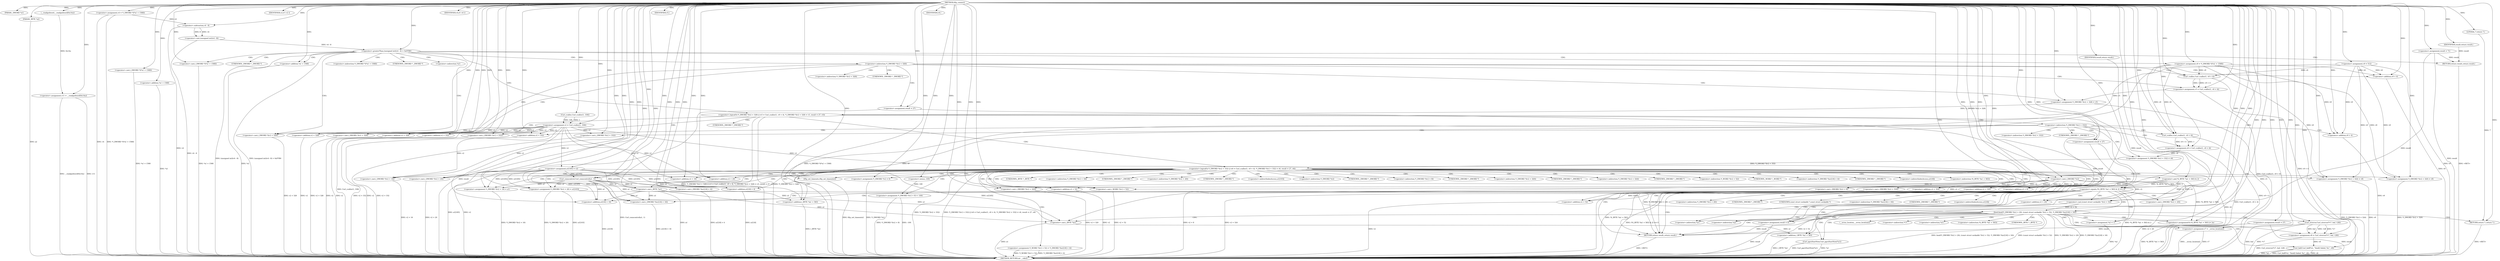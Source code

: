 digraph tftp_connect {  
"1000111" [label = "(METHOD,tftp_connect)" ]
"1000385" [label = "(METHOD_RETURN,int __cdecl)" ]
"1000112" [label = "(PARAM,_DWORD *a1)" ]
"1000113" [label = "(PARAM,_BYTE *a2)" ]
"1000125" [label = "(<operator>.assignment,v11 = __readgsdword(0x14u))" ]
"1000127" [label = "(__readgsdword,__readgsdword(0x14u))" ]
"1000129" [label = "(<operator>.assignment,v2 = Curl_ccalloc(1, 336))" ]
"1000131" [label = "(Curl_ccalloc,Curl_ccalloc(1, 336))" ]
"1000134" [label = "(<operator>.assignment,a1[185] = v2)" ]
"1000139" [label = "(<operator>.assignment,result = 27)" ]
"1000143" [label = "(IDENTIFIER,v2,if ( v2 ))" ]
"1000145" [label = "(<operator>.assignment,v4 = *(_DWORD *)(*a1 + 1568))" ]
"1000148" [label = "(<operator>.cast,(_DWORD *)(*a1 + 1568))" ]
"1000150" [label = "(<operator>.addition,*a1 + 1568)" ]
"1000155" [label = "(IDENTIFIER,v4,if ( v4 ))" ]
"1000157" [label = "(<operator>.assignment,result = 71)" ]
"1000161" [label = "(<operator>.greaterThan,(unsigned int)(v4 - 8) > 0xFFB0)" ]
"1000162" [label = "(<operator>.cast,(unsigned int)(v4 - 8))" ]
"1000164" [label = "(<operator>.subtraction,v4 - 8)" ]
"1000168" [label = "(RETURN,return result;,return result;)" ]
"1000169" [label = "(IDENTIFIER,result,return result;)" ]
"1000170" [label = "(<operator>.assignment,v9 = *(_DWORD *)(*a1 + 1568))" ]
"1000173" [label = "(<operator>.cast,(_DWORD *)(*a1 + 1568))" ]
"1000175" [label = "(<operator>.addition,*a1 + 1568)" ]
"1000181" [label = "(<operator>.assignment,v9 = 512)" ]
"1000185" [label = "(<operator>.logicalOr,*(_DWORD *)(v2 + 328) || (v5 = Curl_ccalloc(1, v9 + 4), *(_DWORD *)(v2 + 328) = v5, result = 27, v5))" ]
"1000187" [label = "(<operator>.cast,(_DWORD *)(v2 + 328))" ]
"1000189" [label = "(<operator>.addition,v2 + 328)" ]
"1000193" [label = "(<operator>.assignment,v5 = Curl_ccalloc(1, v9 + 4))" ]
"1000195" [label = "(Curl_ccalloc,Curl_ccalloc(1, v9 + 4))" ]
"1000197" [label = "(<operator>.addition,v9 + 4)" ]
"1000201" [label = "(<operator>.assignment,*(_DWORD *)(v2 + 328) = v5)" ]
"1000203" [label = "(<operator>.cast,(_DWORD *)(v2 + 328))" ]
"1000205" [label = "(<operator>.addition,v2 + 328)" ]
"1000210" [label = "(<operator>.assignment,result = 27)" ]
"1000213" [label = "(IDENTIFIER,v5,)" ]
"1000216" [label = "(<operator>.logicalOr,*(_DWORD *)(v2 + 332) || (v6 = Curl_ccalloc(1, v9 + 4), *(_DWORD *)(v2 + 332) = v6, result = 27, v6))" ]
"1000218" [label = "(<operator>.cast,(_DWORD *)(v2 + 332))" ]
"1000220" [label = "(<operator>.addition,v2 + 332)" ]
"1000224" [label = "(<operator>.assignment,v6 = Curl_ccalloc(1, v9 + 4))" ]
"1000226" [label = "(Curl_ccalloc,Curl_ccalloc(1, v9 + 4))" ]
"1000228" [label = "(<operator>.addition,v9 + 4)" ]
"1000232" [label = "(<operator>.assignment,*(_DWORD *)(v2 + 332) = v6)" ]
"1000234" [label = "(<operator>.cast,(_DWORD *)(v2 + 332))" ]
"1000236" [label = "(<operator>.addition,v2 + 332)" ]
"1000241" [label = "(<operator>.assignment,result = 27)" ]
"1000244" [label = "(IDENTIFIER,v6,)" ]
"1000246" [label = "(Curl_conncontrol,Curl_conncontrol(a1, 1))" ]
"1000249" [label = "(<operator>.assignment,*(_DWORD *)(v2 + 16) = a1)" ]
"1000251" [label = "(<operator>.cast,(_DWORD *)(v2 + 16))" ]
"1000253" [label = "(<operator>.addition,v2 + 16)" ]
"1000257" [label = "(<operator>.assignment,*(_DWORD *)(v2 + 20) = a1[103])" ]
"1000259" [label = "(<operator>.cast,(_DWORD *)(v2 + 20))" ]
"1000261" [label = "(<operator>.addition,v2 + 20)" ]
"1000267" [label = "(<operator>.assignment,*(_DWORD *)v2 = 0)" ]
"1000269" [label = "(<operator>.cast,(_DWORD *)v2)" ]
"1000273" [label = "(<operator>.assignment,*(_DWORD *)(v2 + 8) = -100)" ]
"1000275" [label = "(<operator>.cast,(_DWORD *)(v2 + 8))" ]
"1000277" [label = "(<operator>.addition,v2 + 8)" ]
"1000280" [label = "(<operator>.minus,-100)" ]
"1000282" [label = "(<operator>.assignment,*(_DWORD *)(v2 + 320) = v9)" ]
"1000284" [label = "(<operator>.cast,(_DWORD *)(v2 + 320))" ]
"1000286" [label = "(<operator>.addition,v2 + 320)" ]
"1000290" [label = "(<operator>.assignment,*(_DWORD *)(v2 + 324) = v9)" ]
"1000292" [label = "(<operator>.cast,(_DWORD *)(v2 + 324))" ]
"1000294" [label = "(<operator>.addition,v2 + 324)" ]
"1000298" [label = "(<operator>.assignment,*(_WORD *)(v2 + 52) = *(_DWORD *)(a1[18] + 4))" ]
"1000300" [label = "(<operator>.cast,(_WORD *)(v2 + 52))" ]
"1000302" [label = "(<operator>.addition,v2 + 52)" ]
"1000306" [label = "(<operator>.cast,(_DWORD *)(a1[18] + 4))" ]
"1000308" [label = "(<operator>.addition,a1[18] + 4)" ]
"1000313" [label = "(tftp_set_timeouts,tftp_set_timeouts())" ]
"1000315" [label = "(<operator>.equals,(*((_BYTE *)a1 + 583) & 2) == 0)" ]
"1000316" [label = "(<operator>.and,*((_BYTE *)a1 + 583) & 2)" ]
"1000318" [label = "(<operator>.addition,(_BYTE *)a1 + 583)" ]
"1000319" [label = "(<operator>.cast,(_BYTE *)a1)" ]
"1000327" [label = "(bind,bind(*(_DWORD *)(v2 + 20), (const struct sockaddr *)(v2 + 52), *(_DWORD *)(a1[18] + 16)))" ]
"1000329" [label = "(<operator>.cast,(_DWORD *)(v2 + 20))" ]
"1000331" [label = "(<operator>.addition,v2 + 20)" ]
"1000334" [label = "(<operator>.cast,(const struct sockaddr *)(v2 + 52))" ]
"1000336" [label = "(<operator>.addition,v2 + 52)" ]
"1000340" [label = "(<operator>.cast,(_DWORD *)(a1[18] + 16))" ]
"1000342" [label = "(<operator>.addition,a1[18] + 16)" ]
"1000348" [label = "(<operator>.assignment,v7 = __errno_location())" ]
"1000351" [label = "(<operator>.assignment,v8 = Curl_strerror(*v7, buf, 128))" ]
"1000353" [label = "(Curl_strerror,Curl_strerror(*v7, buf, 128))" ]
"1000358" [label = "(Curl_failf,Curl_failf(*a1, \"bind() failed; %s\", v8))" ]
"1000363" [label = "(RETURN,return 7;,return 7;)" ]
"1000364" [label = "(LITERAL,7,return 7;)" ]
"1000365" [label = "(<operators>.assignmentOr,*((_BYTE *)a1 + 583) |= 2u)" ]
"1000367" [label = "(<operator>.addition,(_BYTE *)a1 + 583)" ]
"1000368" [label = "(<operator>.cast,(_BYTE *)a1)" ]
"1000373" [label = "(Curl_pgrsStartNow,Curl_pgrsStartNow(*a1))" ]
"1000376" [label = "(<operator>.assignment,*a2 = 1)" ]
"1000380" [label = "(<operator>.assignment,result = 0)" ]
"1000383" [label = "(RETURN,return result;,return result;)" ]
"1000384" [label = "(IDENTIFIER,result,return result;)" ]
"1000172" [label = "(<operator>.indirection,*(_DWORD *)(*a1 + 1568))" ]
"1000174" [label = "(UNKNOWN,_DWORD *,_DWORD *)" ]
"1000176" [label = "(<operator>.indirection,*a1)" ]
"1000186" [label = "(<operator>.indirection,*(_DWORD *)(v2 + 328))" ]
"1000188" [label = "(UNKNOWN,_DWORD *,_DWORD *)" ]
"1000202" [label = "(<operator>.indirection,*(_DWORD *)(v2 + 328))" ]
"1000204" [label = "(UNKNOWN,_DWORD *,_DWORD *)" ]
"1000217" [label = "(<operator>.indirection,*(_DWORD *)(v2 + 332))" ]
"1000219" [label = "(UNKNOWN,_DWORD *,_DWORD *)" ]
"1000233" [label = "(<operator>.indirection,*(_DWORD *)(v2 + 332))" ]
"1000235" [label = "(UNKNOWN,_DWORD *,_DWORD *)" ]
"1000250" [label = "(<operator>.indirection,*(_DWORD *)(v2 + 16))" ]
"1000252" [label = "(UNKNOWN,_DWORD *,_DWORD *)" ]
"1000258" [label = "(<operator>.indirection,*(_DWORD *)(v2 + 20))" ]
"1000260" [label = "(UNKNOWN,_DWORD *,_DWORD *)" ]
"1000264" [label = "(<operator>.indirectIndexAccess,a1[103])" ]
"1000268" [label = "(<operator>.indirection,*(_DWORD *)v2)" ]
"1000270" [label = "(UNKNOWN,_DWORD *,_DWORD *)" ]
"1000274" [label = "(<operator>.indirection,*(_DWORD *)(v2 + 8))" ]
"1000276" [label = "(UNKNOWN,_DWORD *,_DWORD *)" ]
"1000283" [label = "(<operator>.indirection,*(_DWORD *)(v2 + 320))" ]
"1000285" [label = "(UNKNOWN,_DWORD *,_DWORD *)" ]
"1000291" [label = "(<operator>.indirection,*(_DWORD *)(v2 + 324))" ]
"1000293" [label = "(UNKNOWN,_DWORD *,_DWORD *)" ]
"1000299" [label = "(<operator>.indirection,*(_WORD *)(v2 + 52))" ]
"1000301" [label = "(UNKNOWN,_WORD *,_WORD *)" ]
"1000305" [label = "(<operator>.indirection,*(_DWORD *)(a1[18] + 4))" ]
"1000307" [label = "(UNKNOWN,_DWORD *,_DWORD *)" ]
"1000309" [label = "(<operator>.indirectIndexAccess,a1[18])" ]
"1000317" [label = "(<operator>.indirection,*((_BYTE *)a1 + 583))" ]
"1000320" [label = "(UNKNOWN,_BYTE *,_BYTE *)" ]
"1000328" [label = "(<operator>.indirection,*(_DWORD *)(v2 + 20))" ]
"1000330" [label = "(UNKNOWN,_DWORD *,_DWORD *)" ]
"1000335" [label = "(UNKNOWN,const struct sockaddr *,const struct sockaddr *)" ]
"1000339" [label = "(<operator>.indirection,*(_DWORD *)(a1[18] + 16))" ]
"1000341" [label = "(UNKNOWN,_DWORD *,_DWORD *)" ]
"1000343" [label = "(<operator>.indirectIndexAccess,a1[18])" ]
"1000350" [label = "(__errno_location,__errno_location())" ]
"1000354" [label = "(<operator>.indirection,*v7)" ]
"1000359" [label = "(<operator>.indirection,*a1)" ]
"1000366" [label = "(<operator>.indirection,*((_BYTE *)a1 + 583))" ]
"1000369" [label = "(UNKNOWN,_BYTE *,_BYTE *)" ]
"1000374" [label = "(<operator>.indirection,*a1)" ]
"1000377" [label = "(<operator>.indirection,*a2)" ]
  "1000368" -> "1000385"  [ label = "DDG: a1"] 
  "1000327" -> "1000385"  [ label = "DDG: bind(*(_DWORD *)(v2 + 20), (const struct sockaddr *)(v2 + 52), *(_DWORD *)(a1[18] + 16))"] 
  "1000292" -> "1000385"  [ label = "DDG: v2 + 324"] 
  "1000162" -> "1000385"  [ label = "DDG: v4 - 8"] 
  "1000161" -> "1000385"  [ label = "DDG: (unsigned int)(v4 - 8) > 0xFFB0"] 
  "1000340" -> "1000385"  [ label = "DDG: a1[18] + 16"] 
  "1000373" -> "1000385"  [ label = "DDG: *a1"] 
  "1000203" -> "1000385"  [ label = "DDG: v2 + 328"] 
  "1000113" -> "1000385"  [ label = "DDG: a2"] 
  "1000315" -> "1000385"  [ label = "DDG: *((_BYTE *)a1 + 583) & 2"] 
  "1000125" -> "1000385"  [ label = "DDG: __readgsdword(0x14u)"] 
  "1000187" -> "1000385"  [ label = "DDG: v2 + 328"] 
  "1000232" -> "1000385"  [ label = "DDG: v6"] 
  "1000351" -> "1000385"  [ label = "DDG: Curl_strerror(*v7, buf, 128)"] 
  "1000318" -> "1000385"  [ label = "DDG: (_BYTE *)a1"] 
  "1000319" -> "1000385"  [ label = "DDG: a1"] 
  "1000336" -> "1000385"  [ label = "DDG: v2"] 
  "1000306" -> "1000385"  [ label = "DDG: a1[18] + 4"] 
  "1000257" -> "1000385"  [ label = "DDG: *(_DWORD *)(v2 + 20)"] 
  "1000327" -> "1000385"  [ label = "DDG: (const struct sockaddr *)(v2 + 52)"] 
  "1000210" -> "1000385"  [ label = "DDG: result"] 
  "1000246" -> "1000385"  [ label = "DDG: Curl_conncontrol(a1, 1)"] 
  "1000313" -> "1000385"  [ label = "DDG: tftp_set_timeouts()"] 
  "1000216" -> "1000385"  [ label = "DDG: *(_DWORD *)(v2 + 332)"] 
  "1000228" -> "1000385"  [ label = "DDG: v9"] 
  "1000220" -> "1000385"  [ label = "DDG: v2"] 
  "1000353" -> "1000385"  [ label = "DDG: buf"] 
  "1000273" -> "1000385"  [ label = "DDG: *(_DWORD *)(v2 + 8)"] 
  "1000282" -> "1000385"  [ label = "DDG: *(_DWORD *)(v2 + 320)"] 
  "1000218" -> "1000385"  [ label = "DDG: v2 + 332"] 
  "1000224" -> "1000385"  [ label = "DDG: Curl_ccalloc(1, v9 + 4)"] 
  "1000367" -> "1000385"  [ label = "DDG: (_BYTE *)a1"] 
  "1000300" -> "1000385"  [ label = "DDG: v2 + 52"] 
  "1000249" -> "1000385"  [ label = "DDG: *(_DWORD *)(v2 + 16)"] 
  "1000267" -> "1000385"  [ label = "DDG: *(_DWORD *)v2"] 
  "1000148" -> "1000385"  [ label = "DDG: *a1 + 1568"] 
  "1000181" -> "1000385"  [ label = "DDG: v9"] 
  "1000145" -> "1000385"  [ label = "DDG: *(_DWORD *)(*a1 + 1568)"] 
  "1000251" -> "1000385"  [ label = "DDG: v2 + 16"] 
  "1000234" -> "1000385"  [ label = "DDG: v2 + 332"] 
  "1000157" -> "1000385"  [ label = "DDG: result"] 
  "1000189" -> "1000385"  [ label = "DDG: v2"] 
  "1000236" -> "1000385"  [ label = "DDG: v2"] 
  "1000275" -> "1000385"  [ label = "DDG: v2 + 8"] 
  "1000348" -> "1000385"  [ label = "DDG: __errno_location()"] 
  "1000134" -> "1000385"  [ label = "DDG: v2"] 
  "1000185" -> "1000385"  [ label = "DDG: *(_DWORD *)(v2 + 328) || (v5 = Curl_ccalloc(1, v9 + 4), *(_DWORD *)(v2 + 328) = v5, result = 27, v5)"] 
  "1000358" -> "1000385"  [ label = "DDG: *a1"] 
  "1000129" -> "1000385"  [ label = "DDG: Curl_ccalloc(1, 336)"] 
  "1000259" -> "1000385"  [ label = "DDG: v2 + 20"] 
  "1000342" -> "1000385"  [ label = "DDG: a1[18]"] 
  "1000284" -> "1000385"  [ label = "DDG: v2 + 320"] 
  "1000302" -> "1000385"  [ label = "DDG: v2"] 
  "1000290" -> "1000385"  [ label = "DDG: *(_DWORD *)(v2 + 324)"] 
  "1000365" -> "1000385"  [ label = "DDG: *((_BYTE *)a1 + 583)"] 
  "1000197" -> "1000385"  [ label = "DDG: v9"] 
  "1000316" -> "1000385"  [ label = "DDG: *((_BYTE *)a1 + 583)"] 
  "1000348" -> "1000385"  [ label = "DDG: v7"] 
  "1000315" -> "1000385"  [ label = "DDG: (*((_BYTE *)a1 + 583) & 2) == 0"] 
  "1000201" -> "1000385"  [ label = "DDG: v5"] 
  "1000170" -> "1000385"  [ label = "DDG: v9"] 
  "1000134" -> "1000385"  [ label = "DDG: a1[185]"] 
  "1000125" -> "1000385"  [ label = "DDG: v11"] 
  "1000273" -> "1000385"  [ label = "DDG: -100"] 
  "1000327" -> "1000385"  [ label = "DDG: *(_DWORD *)(v2 + 20)"] 
  "1000334" -> "1000385"  [ label = "DDG: v2 + 52"] 
  "1000205" -> "1000385"  [ label = "DDG: v2"] 
  "1000226" -> "1000385"  [ label = "DDG: v9 + 4"] 
  "1000376" -> "1000385"  [ label = "DDG: *a2"] 
  "1000241" -> "1000385"  [ label = "DDG: result"] 
  "1000175" -> "1000385"  [ label = "DDG: *a1"] 
  "1000298" -> "1000385"  [ label = "DDG: *(_WORD *)(v2 + 52)"] 
  "1000327" -> "1000385"  [ label = "DDG: *(_DWORD *)(a1[18] + 16)"] 
  "1000353" -> "1000385"  [ label = "DDG: *v7"] 
  "1000139" -> "1000385"  [ label = "DDG: result"] 
  "1000257" -> "1000385"  [ label = "DDG: a1[103]"] 
  "1000216" -> "1000385"  [ label = "DDG: *(_DWORD *)(v2 + 332) || (v6 = Curl_ccalloc(1, v9 + 4), *(_DWORD *)(v2 + 332) = v6, result = 27, v6)"] 
  "1000298" -> "1000385"  [ label = "DDG: *(_DWORD *)(a1[18] + 4)"] 
  "1000308" -> "1000385"  [ label = "DDG: a1[18]"] 
  "1000193" -> "1000385"  [ label = "DDG: Curl_ccalloc(1, v9 + 4)"] 
  "1000173" -> "1000385"  [ label = "DDG: *a1 + 1568"] 
  "1000373" -> "1000385"  [ label = "DDG: Curl_pgrsStartNow(*a1)"] 
  "1000170" -> "1000385"  [ label = "DDG: *(_DWORD *)(*a1 + 1568)"] 
  "1000195" -> "1000385"  [ label = "DDG: v9 + 4"] 
  "1000290" -> "1000385"  [ label = "DDG: v9"] 
  "1000145" -> "1000385"  [ label = "DDG: v4"] 
  "1000380" -> "1000385"  [ label = "DDG: result"] 
  "1000358" -> "1000385"  [ label = "DDG: Curl_failf(*a1, \"bind() failed; %s\", v8)"] 
  "1000358" -> "1000385"  [ label = "DDG: v8"] 
  "1000164" -> "1000385"  [ label = "DDG: v4"] 
  "1000161" -> "1000385"  [ label = "DDG: (unsigned int)(v4 - 8)"] 
  "1000150" -> "1000385"  [ label = "DDG: *a1"] 
  "1000185" -> "1000385"  [ label = "DDG: *(_DWORD *)(v2 + 328)"] 
  "1000329" -> "1000385"  [ label = "DDG: v2 + 20"] 
  "1000383" -> "1000385"  [ label = "DDG: <RET>"] 
  "1000363" -> "1000385"  [ label = "DDG: <RET>"] 
  "1000168" -> "1000385"  [ label = "DDG: <RET>"] 
  "1000111" -> "1000112"  [ label = "DDG: "] 
  "1000111" -> "1000113"  [ label = "DDG: "] 
  "1000127" -> "1000125"  [ label = "DDG: 0x14u"] 
  "1000111" -> "1000125"  [ label = "DDG: "] 
  "1000111" -> "1000127"  [ label = "DDG: "] 
  "1000131" -> "1000129"  [ label = "DDG: 1"] 
  "1000131" -> "1000129"  [ label = "DDG: 336"] 
  "1000111" -> "1000129"  [ label = "DDG: "] 
  "1000111" -> "1000131"  [ label = "DDG: "] 
  "1000129" -> "1000134"  [ label = "DDG: v2"] 
  "1000111" -> "1000134"  [ label = "DDG: "] 
  "1000111" -> "1000139"  [ label = "DDG: "] 
  "1000111" -> "1000143"  [ label = "DDG: "] 
  "1000111" -> "1000145"  [ label = "DDG: "] 
  "1000111" -> "1000148"  [ label = "DDG: "] 
  "1000111" -> "1000150"  [ label = "DDG: "] 
  "1000111" -> "1000155"  [ label = "DDG: "] 
  "1000111" -> "1000157"  [ label = "DDG: "] 
  "1000162" -> "1000161"  [ label = "DDG: v4 - 8"] 
  "1000164" -> "1000162"  [ label = "DDG: v4"] 
  "1000164" -> "1000162"  [ label = "DDG: 8"] 
  "1000145" -> "1000164"  [ label = "DDG: v4"] 
  "1000111" -> "1000164"  [ label = "DDG: "] 
  "1000111" -> "1000161"  [ label = "DDG: "] 
  "1000169" -> "1000168"  [ label = "DDG: result"] 
  "1000157" -> "1000168"  [ label = "DDG: result"] 
  "1000111" -> "1000169"  [ label = "DDG: "] 
  "1000111" -> "1000170"  [ label = "DDG: "] 
  "1000111" -> "1000173"  [ label = "DDG: "] 
  "1000111" -> "1000175"  [ label = "DDG: "] 
  "1000111" -> "1000181"  [ label = "DDG: "] 
  "1000201" -> "1000185"  [ label = "DDG: *(_DWORD *)(v2 + 328)"] 
  "1000111" -> "1000187"  [ label = "DDG: "] 
  "1000129" -> "1000187"  [ label = "DDG: v2"] 
  "1000111" -> "1000189"  [ label = "DDG: "] 
  "1000129" -> "1000189"  [ label = "DDG: v2"] 
  "1000195" -> "1000193"  [ label = "DDG: 1"] 
  "1000195" -> "1000193"  [ label = "DDG: v9 + 4"] 
  "1000111" -> "1000193"  [ label = "DDG: "] 
  "1000111" -> "1000195"  [ label = "DDG: "] 
  "1000181" -> "1000195"  [ label = "DDG: v9"] 
  "1000170" -> "1000195"  [ label = "DDG: v9"] 
  "1000181" -> "1000197"  [ label = "DDG: v9"] 
  "1000170" -> "1000197"  [ label = "DDG: v9"] 
  "1000111" -> "1000197"  [ label = "DDG: "] 
  "1000193" -> "1000201"  [ label = "DDG: v5"] 
  "1000111" -> "1000201"  [ label = "DDG: "] 
  "1000111" -> "1000203"  [ label = "DDG: "] 
  "1000129" -> "1000203"  [ label = "DDG: v2"] 
  "1000111" -> "1000205"  [ label = "DDG: "] 
  "1000129" -> "1000205"  [ label = "DDG: v2"] 
  "1000111" -> "1000210"  [ label = "DDG: "] 
  "1000111" -> "1000213"  [ label = "DDG: "] 
  "1000232" -> "1000216"  [ label = "DDG: *(_DWORD *)(v2 + 332)"] 
  "1000111" -> "1000218"  [ label = "DDG: "] 
  "1000129" -> "1000218"  [ label = "DDG: v2"] 
  "1000111" -> "1000220"  [ label = "DDG: "] 
  "1000129" -> "1000220"  [ label = "DDG: v2"] 
  "1000226" -> "1000224"  [ label = "DDG: 1"] 
  "1000226" -> "1000224"  [ label = "DDG: v9 + 4"] 
  "1000111" -> "1000224"  [ label = "DDG: "] 
  "1000111" -> "1000226"  [ label = "DDG: "] 
  "1000181" -> "1000226"  [ label = "DDG: v9"] 
  "1000170" -> "1000226"  [ label = "DDG: v9"] 
  "1000181" -> "1000228"  [ label = "DDG: v9"] 
  "1000170" -> "1000228"  [ label = "DDG: v9"] 
  "1000111" -> "1000228"  [ label = "DDG: "] 
  "1000224" -> "1000232"  [ label = "DDG: v6"] 
  "1000111" -> "1000232"  [ label = "DDG: "] 
  "1000111" -> "1000234"  [ label = "DDG: "] 
  "1000129" -> "1000234"  [ label = "DDG: v2"] 
  "1000111" -> "1000236"  [ label = "DDG: "] 
  "1000129" -> "1000236"  [ label = "DDG: v2"] 
  "1000111" -> "1000241"  [ label = "DDG: "] 
  "1000111" -> "1000244"  [ label = "DDG: "] 
  "1000134" -> "1000246"  [ label = "DDG: a1[185]"] 
  "1000111" -> "1000246"  [ label = "DDG: "] 
  "1000246" -> "1000249"  [ label = "DDG: a1"] 
  "1000134" -> "1000249"  [ label = "DDG: a1[185]"] 
  "1000111" -> "1000249"  [ label = "DDG: "] 
  "1000111" -> "1000251"  [ label = "DDG: "] 
  "1000129" -> "1000251"  [ label = "DDG: v2"] 
  "1000111" -> "1000253"  [ label = "DDG: "] 
  "1000129" -> "1000253"  [ label = "DDG: v2"] 
  "1000246" -> "1000257"  [ label = "DDG: a1"] 
  "1000134" -> "1000257"  [ label = "DDG: a1[185]"] 
  "1000111" -> "1000257"  [ label = "DDG: "] 
  "1000111" -> "1000259"  [ label = "DDG: "] 
  "1000129" -> "1000259"  [ label = "DDG: v2"] 
  "1000111" -> "1000261"  [ label = "DDG: "] 
  "1000129" -> "1000261"  [ label = "DDG: v2"] 
  "1000111" -> "1000267"  [ label = "DDG: "] 
  "1000111" -> "1000269"  [ label = "DDG: "] 
  "1000129" -> "1000269"  [ label = "DDG: v2"] 
  "1000280" -> "1000273"  [ label = "DDG: 100"] 
  "1000269" -> "1000275"  [ label = "DDG: v2"] 
  "1000111" -> "1000275"  [ label = "DDG: "] 
  "1000269" -> "1000277"  [ label = "DDG: v2"] 
  "1000111" -> "1000277"  [ label = "DDG: "] 
  "1000111" -> "1000280"  [ label = "DDG: "] 
  "1000181" -> "1000282"  [ label = "DDG: v9"] 
  "1000170" -> "1000282"  [ label = "DDG: v9"] 
  "1000111" -> "1000282"  [ label = "DDG: "] 
  "1000111" -> "1000284"  [ label = "DDG: "] 
  "1000269" -> "1000284"  [ label = "DDG: v2"] 
  "1000111" -> "1000286"  [ label = "DDG: "] 
  "1000269" -> "1000286"  [ label = "DDG: v2"] 
  "1000111" -> "1000290"  [ label = "DDG: "] 
  "1000181" -> "1000290"  [ label = "DDG: v9"] 
  "1000170" -> "1000290"  [ label = "DDG: v9"] 
  "1000111" -> "1000292"  [ label = "DDG: "] 
  "1000269" -> "1000292"  [ label = "DDG: v2"] 
  "1000111" -> "1000294"  [ label = "DDG: "] 
  "1000269" -> "1000294"  [ label = "DDG: v2"] 
  "1000111" -> "1000300"  [ label = "DDG: "] 
  "1000269" -> "1000300"  [ label = "DDG: v2"] 
  "1000111" -> "1000302"  [ label = "DDG: "] 
  "1000269" -> "1000302"  [ label = "DDG: v2"] 
  "1000246" -> "1000306"  [ label = "DDG: a1"] 
  "1000134" -> "1000306"  [ label = "DDG: a1[185]"] 
  "1000111" -> "1000306"  [ label = "DDG: "] 
  "1000246" -> "1000308"  [ label = "DDG: a1"] 
  "1000134" -> "1000308"  [ label = "DDG: a1[185]"] 
  "1000111" -> "1000308"  [ label = "DDG: "] 
  "1000111" -> "1000313"  [ label = "DDG: "] 
  "1000316" -> "1000315"  [ label = "DDG: *((_BYTE *)a1 + 583)"] 
  "1000316" -> "1000315"  [ label = "DDG: 2"] 
  "1000319" -> "1000318"  [ label = "DDG: a1"] 
  "1000134" -> "1000319"  [ label = "DDG: a1[185]"] 
  "1000111" -> "1000319"  [ label = "DDG: "] 
  "1000246" -> "1000319"  [ label = "DDG: a1"] 
  "1000111" -> "1000318"  [ label = "DDG: "] 
  "1000111" -> "1000316"  [ label = "DDG: "] 
  "1000111" -> "1000315"  [ label = "DDG: "] 
  "1000257" -> "1000327"  [ label = "DDG: *(_DWORD *)(v2 + 20)"] 
  "1000111" -> "1000329"  [ label = "DDG: "] 
  "1000269" -> "1000329"  [ label = "DDG: v2"] 
  "1000111" -> "1000331"  [ label = "DDG: "] 
  "1000269" -> "1000331"  [ label = "DDG: v2"] 
  "1000334" -> "1000327"  [ label = "DDG: v2 + 52"] 
  "1000111" -> "1000334"  [ label = "DDG: "] 
  "1000269" -> "1000334"  [ label = "DDG: v2"] 
  "1000111" -> "1000336"  [ label = "DDG: "] 
  "1000269" -> "1000336"  [ label = "DDG: v2"] 
  "1000319" -> "1000340"  [ label = "DDG: a1"] 
  "1000246" -> "1000340"  [ label = "DDG: a1"] 
  "1000134" -> "1000340"  [ label = "DDG: a1[185]"] 
  "1000111" -> "1000340"  [ label = "DDG: "] 
  "1000319" -> "1000342"  [ label = "DDG: a1"] 
  "1000246" -> "1000342"  [ label = "DDG: a1"] 
  "1000134" -> "1000342"  [ label = "DDG: a1[185]"] 
  "1000111" -> "1000342"  [ label = "DDG: "] 
  "1000111" -> "1000348"  [ label = "DDG: "] 
  "1000353" -> "1000351"  [ label = "DDG: *v7"] 
  "1000353" -> "1000351"  [ label = "DDG: buf"] 
  "1000353" -> "1000351"  [ label = "DDG: 128"] 
  "1000111" -> "1000351"  [ label = "DDG: "] 
  "1000111" -> "1000353"  [ label = "DDG: "] 
  "1000111" -> "1000358"  [ label = "DDG: "] 
  "1000351" -> "1000358"  [ label = "DDG: v8"] 
  "1000364" -> "1000363"  [ label = "DDG: 7"] 
  "1000111" -> "1000363"  [ label = "DDG: "] 
  "1000111" -> "1000364"  [ label = "DDG: "] 
  "1000111" -> "1000365"  [ label = "DDG: "] 
  "1000316" -> "1000365"  [ label = "DDG: *((_BYTE *)a1 + 583)"] 
  "1000368" -> "1000367"  [ label = "DDG: a1"] 
  "1000319" -> "1000368"  [ label = "DDG: a1"] 
  "1000134" -> "1000368"  [ label = "DDG: a1[185]"] 
  "1000111" -> "1000368"  [ label = "DDG: "] 
  "1000246" -> "1000368"  [ label = "DDG: a1"] 
  "1000111" -> "1000367"  [ label = "DDG: "] 
  "1000111" -> "1000376"  [ label = "DDG: "] 
  "1000111" -> "1000380"  [ label = "DDG: "] 
  "1000384" -> "1000383"  [ label = "DDG: result"] 
  "1000210" -> "1000383"  [ label = "DDG: result"] 
  "1000157" -> "1000383"  [ label = "DDG: result"] 
  "1000241" -> "1000383"  [ label = "DDG: result"] 
  "1000139" -> "1000383"  [ label = "DDG: result"] 
  "1000380" -> "1000383"  [ label = "DDG: result"] 
  "1000111" -> "1000384"  [ label = "DDG: "] 
  "1000161" -> "1000176"  [ label = "CDG: "] 
  "1000161" -> "1000175"  [ label = "CDG: "] 
  "1000161" -> "1000174"  [ label = "CDG: "] 
  "1000161" -> "1000173"  [ label = "CDG: "] 
  "1000161" -> "1000172"  [ label = "CDG: "] 
  "1000161" -> "1000170"  [ label = "CDG: "] 
  "1000161" -> "1000168"  [ label = "CDG: "] 
  "1000161" -> "1000189"  [ label = "CDG: "] 
  "1000161" -> "1000188"  [ label = "CDG: "] 
  "1000161" -> "1000187"  [ label = "CDG: "] 
  "1000161" -> "1000186"  [ label = "CDG: "] 
  "1000161" -> "1000185"  [ label = "CDG: "] 
  "1000185" -> "1000220"  [ label = "CDG: "] 
  "1000185" -> "1000219"  [ label = "CDG: "] 
  "1000185" -> "1000218"  [ label = "CDG: "] 
  "1000185" -> "1000217"  [ label = "CDG: "] 
  "1000185" -> "1000216"  [ label = "CDG: "] 
  "1000185" -> "1000383"  [ label = "CDG: "] 
  "1000186" -> "1000205"  [ label = "CDG: "] 
  "1000186" -> "1000204"  [ label = "CDG: "] 
  "1000186" -> "1000203"  [ label = "CDG: "] 
  "1000186" -> "1000202"  [ label = "CDG: "] 
  "1000186" -> "1000201"  [ label = "CDG: "] 
  "1000186" -> "1000197"  [ label = "CDG: "] 
  "1000186" -> "1000195"  [ label = "CDG: "] 
  "1000186" -> "1000193"  [ label = "CDG: "] 
  "1000186" -> "1000210"  [ label = "CDG: "] 
  "1000216" -> "1000253"  [ label = "CDG: "] 
  "1000216" -> "1000252"  [ label = "CDG: "] 
  "1000216" -> "1000251"  [ label = "CDG: "] 
  "1000216" -> "1000250"  [ label = "CDG: "] 
  "1000216" -> "1000249"  [ label = "CDG: "] 
  "1000216" -> "1000246"  [ label = "CDG: "] 
  "1000216" -> "1000270"  [ label = "CDG: "] 
  "1000216" -> "1000269"  [ label = "CDG: "] 
  "1000216" -> "1000268"  [ label = "CDG: "] 
  "1000216" -> "1000267"  [ label = "CDG: "] 
  "1000216" -> "1000264"  [ label = "CDG: "] 
  "1000216" -> "1000261"  [ label = "CDG: "] 
  "1000216" -> "1000260"  [ label = "CDG: "] 
  "1000216" -> "1000259"  [ label = "CDG: "] 
  "1000216" -> "1000258"  [ label = "CDG: "] 
  "1000216" -> "1000257"  [ label = "CDG: "] 
  "1000216" -> "1000286"  [ label = "CDG: "] 
  "1000216" -> "1000285"  [ label = "CDG: "] 
  "1000216" -> "1000284"  [ label = "CDG: "] 
  "1000216" -> "1000283"  [ label = "CDG: "] 
  "1000216" -> "1000282"  [ label = "CDG: "] 
  "1000216" -> "1000280"  [ label = "CDG: "] 
  "1000216" -> "1000277"  [ label = "CDG: "] 
  "1000216" -> "1000276"  [ label = "CDG: "] 
  "1000216" -> "1000275"  [ label = "CDG: "] 
  "1000216" -> "1000274"  [ label = "CDG: "] 
  "1000216" -> "1000273"  [ label = "CDG: "] 
  "1000216" -> "1000302"  [ label = "CDG: "] 
  "1000216" -> "1000301"  [ label = "CDG: "] 
  "1000216" -> "1000300"  [ label = "CDG: "] 
  "1000216" -> "1000299"  [ label = "CDG: "] 
  "1000216" -> "1000298"  [ label = "CDG: "] 
  "1000216" -> "1000294"  [ label = "CDG: "] 
  "1000216" -> "1000293"  [ label = "CDG: "] 
  "1000216" -> "1000292"  [ label = "CDG: "] 
  "1000216" -> "1000291"  [ label = "CDG: "] 
  "1000216" -> "1000290"  [ label = "CDG: "] 
  "1000216" -> "1000320"  [ label = "CDG: "] 
  "1000216" -> "1000319"  [ label = "CDG: "] 
  "1000216" -> "1000318"  [ label = "CDG: "] 
  "1000216" -> "1000317"  [ label = "CDG: "] 
  "1000216" -> "1000316"  [ label = "CDG: "] 
  "1000216" -> "1000315"  [ label = "CDG: "] 
  "1000216" -> "1000313"  [ label = "CDG: "] 
  "1000216" -> "1000309"  [ label = "CDG: "] 
  "1000216" -> "1000308"  [ label = "CDG: "] 
  "1000216" -> "1000307"  [ label = "CDG: "] 
  "1000216" -> "1000306"  [ label = "CDG: "] 
  "1000216" -> "1000305"  [ label = "CDG: "] 
  "1000216" -> "1000383"  [ label = "CDG: "] 
  "1000217" -> "1000224"  [ label = "CDG: "] 
  "1000217" -> "1000236"  [ label = "CDG: "] 
  "1000217" -> "1000235"  [ label = "CDG: "] 
  "1000217" -> "1000234"  [ label = "CDG: "] 
  "1000217" -> "1000233"  [ label = "CDG: "] 
  "1000217" -> "1000232"  [ label = "CDG: "] 
  "1000217" -> "1000228"  [ label = "CDG: "] 
  "1000217" -> "1000226"  [ label = "CDG: "] 
  "1000217" -> "1000241"  [ label = "CDG: "] 
  "1000315" -> "1000336"  [ label = "CDG: "] 
  "1000315" -> "1000335"  [ label = "CDG: "] 
  "1000315" -> "1000334"  [ label = "CDG: "] 
  "1000315" -> "1000331"  [ label = "CDG: "] 
  "1000315" -> "1000330"  [ label = "CDG: "] 
  "1000315" -> "1000329"  [ label = "CDG: "] 
  "1000315" -> "1000328"  [ label = "CDG: "] 
  "1000315" -> "1000327"  [ label = "CDG: "] 
  "1000315" -> "1000343"  [ label = "CDG: "] 
  "1000315" -> "1000342"  [ label = "CDG: "] 
  "1000315" -> "1000341"  [ label = "CDG: "] 
  "1000315" -> "1000340"  [ label = "CDG: "] 
  "1000315" -> "1000339"  [ label = "CDG: "] 
  "1000315" -> "1000383"  [ label = "CDG: "] 
  "1000315" -> "1000380"  [ label = "CDG: "] 
  "1000315" -> "1000377"  [ label = "CDG: "] 
  "1000315" -> "1000376"  [ label = "CDG: "] 
  "1000315" -> "1000374"  [ label = "CDG: "] 
  "1000315" -> "1000373"  [ label = "CDG: "] 
  "1000327" -> "1000351"  [ label = "CDG: "] 
  "1000327" -> "1000350"  [ label = "CDG: "] 
  "1000327" -> "1000348"  [ label = "CDG: "] 
  "1000327" -> "1000368"  [ label = "CDG: "] 
  "1000327" -> "1000367"  [ label = "CDG: "] 
  "1000327" -> "1000366"  [ label = "CDG: "] 
  "1000327" -> "1000365"  [ label = "CDG: "] 
  "1000327" -> "1000363"  [ label = "CDG: "] 
  "1000327" -> "1000359"  [ label = "CDG: "] 
  "1000327" -> "1000358"  [ label = "CDG: "] 
  "1000327" -> "1000354"  [ label = "CDG: "] 
  "1000327" -> "1000353"  [ label = "CDG: "] 
  "1000327" -> "1000383"  [ label = "CDG: "] 
  "1000327" -> "1000380"  [ label = "CDG: "] 
  "1000327" -> "1000377"  [ label = "CDG: "] 
  "1000327" -> "1000376"  [ label = "CDG: "] 
  "1000327" -> "1000374"  [ label = "CDG: "] 
  "1000327" -> "1000373"  [ label = "CDG: "] 
  "1000327" -> "1000369"  [ label = "CDG: "] 
}
